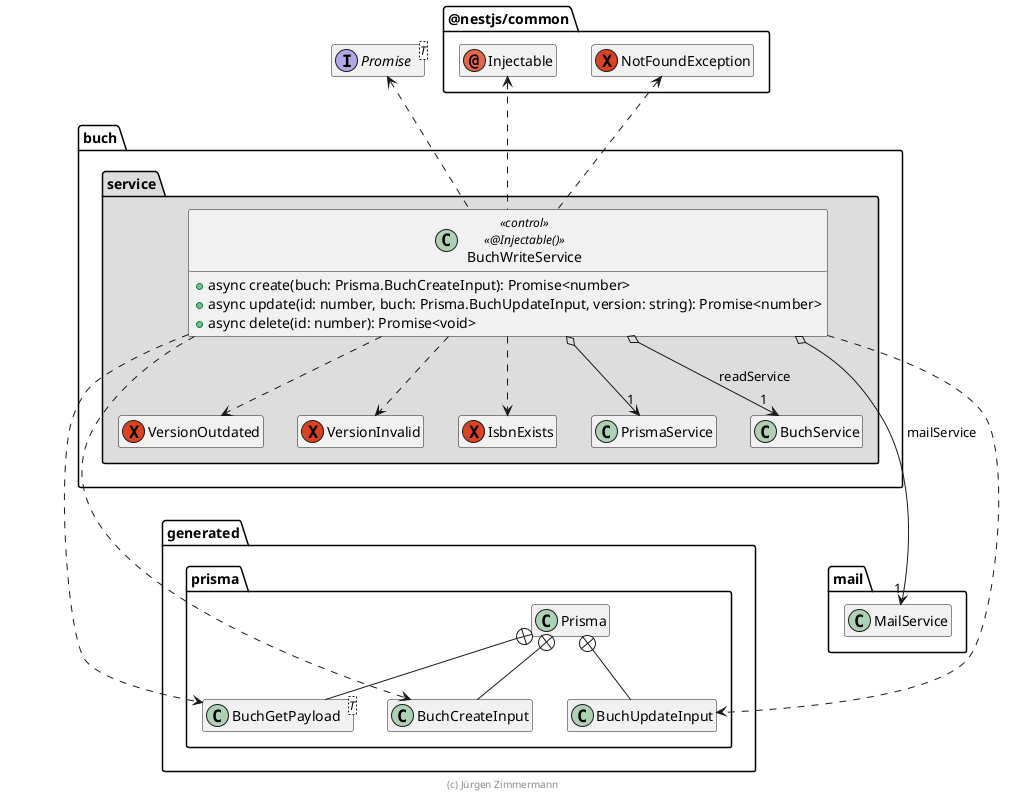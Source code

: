 ' Copyright (C) 2019 - present Juergen Zimmermann, Hochschule Karlsruhe
'
' This program is free software: you can redistribute it and/or modify
' it under the terms of the GNU General Public License as published by
' the Free Software Foundation, either version 3 of the License, or
' (at your option) any later version.
'
' This program is distributed in the hope that it will be useful,
' but WITHOUT ANY WARRANTY; without even the implied warranty of
' MERCHANTABILITY or FITNESS FOR A PARTICULAR PURPOSE.  See the
' GNU General Public License for more details.
'
' You should have received a copy of the GNU General Public License
' along with this program.  If not, see <https://www.gnu.org/licenses/>.

' Preview durch <Alt>d

@startuml Anwendungskern

interface Promise<T>

package @nestjs/common {
  annotation Injectable
  exception NotFoundException
}

package generated.prisma {
  class Prisma
  class BuchCreateInput
  class BuchGetPayload<T>
  class BuchUpdateInput
  Prisma +-- BuchCreateInput
  Prisma +-- BuchGetPayload
  Prisma +-- BuchUpdateInput
}

package mail {
  class MailService
}

package buch {
  package service #DDDDDD {
    class PrismaService
    class BuchService
    exception IsbnExists
    exception VersionInvalid
    exception VersionOutdated

    class BuchWriteService << control >> <<@Injectable()>> {
      + async create(buch: Prisma.BuchCreateInput): Promise<number>
      + async update(id: number, buch: Prisma.BuchUpdateInput, version: string): Promise<number>
      + async delete(id: number): Promise<void>
    }

    BuchWriteService o--> "1" PrismaService
    BuchWriteService o--> "1" BuchService: readService
    BuchWriteService o--> "1" MailService: mailService

    BuchWriteService .up.> Injectable
    BuchWriteService .up.> NotFoundException

    BuchWriteService .up.> Promise

    BuchWriteService .down.> BuchCreateInput
    BuchWriteService .down.> BuchGetPayload
    BuchWriteService .down.> BuchUpdateInput

    BuchWriteService .down.> IsbnExists
    BuchWriteService .down.> VersionInvalid
    BuchWriteService .down.> VersionOutdated

    BuchService .[hidden]down.> MailService
    BuchService .[hidden]down.> Prisma
    IsbnExists .[hidden]left.> VersionInvalid
  }
}

hide empty members

footer (c) Jürgen Zimmermann

@enduml
